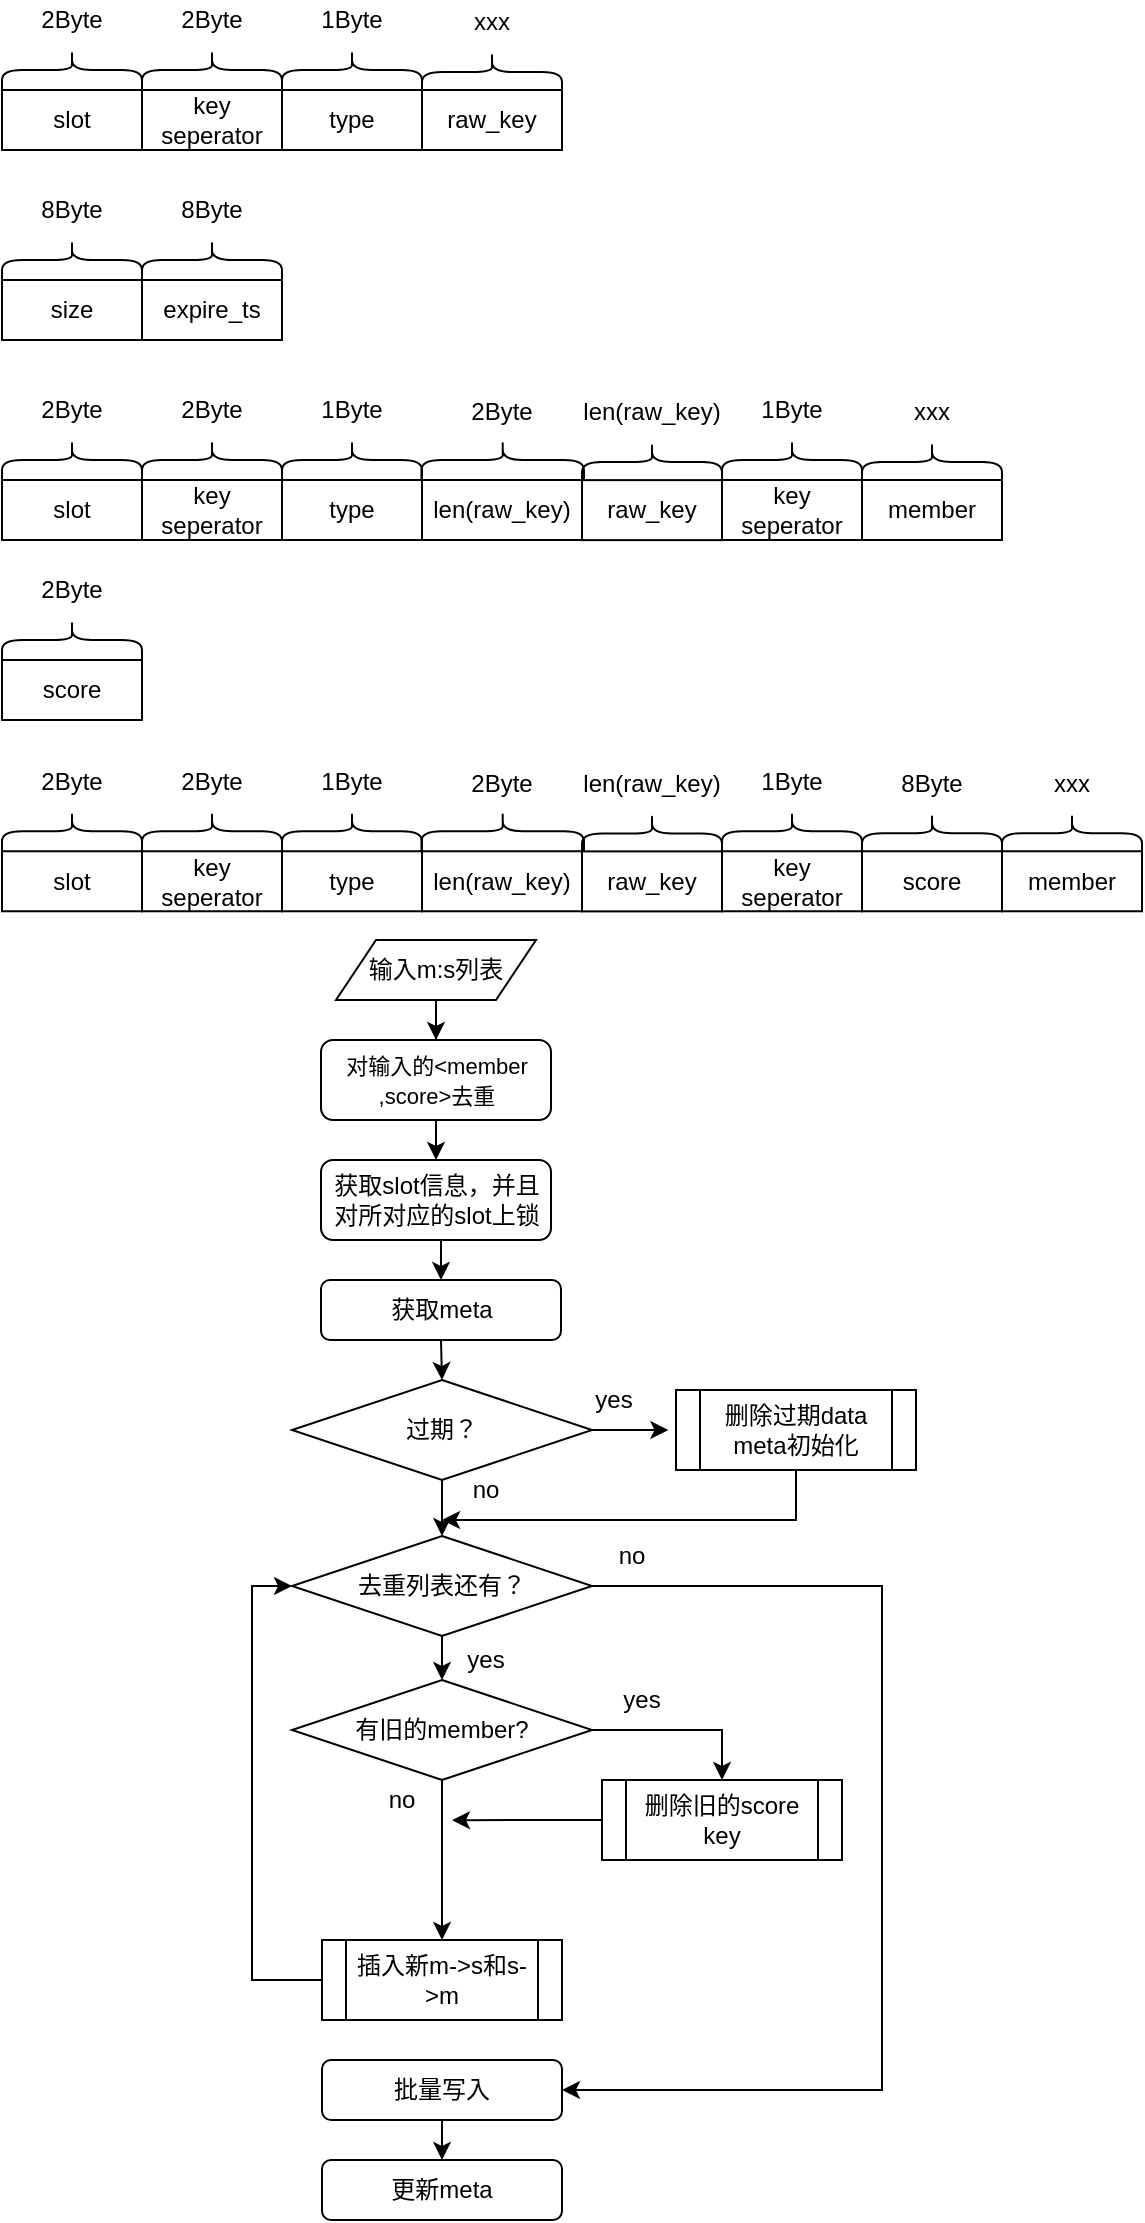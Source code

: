 <mxfile version="13.10.0" type="github">
  <diagram id="-JLJXYH_cxPeNO9l0M1b" name="Page-1">
    <mxGraphModel dx="1426" dy="794" grid="1" gridSize="10" guides="1" tooltips="1" connect="1" arrows="1" fold="1" page="1" pageScale="1" pageWidth="827" pageHeight="1169" math="0" shadow="0">
      <root>
        <mxCell id="0" />
        <mxCell id="1" parent="0" />
        <mxCell id="JwTB5w9B-IsFKlkGzduZ-1" value="slot" style="rounded=0;whiteSpace=wrap;html=1;" vertex="1" parent="1">
          <mxGeometry x="120" y="55" width="70" height="30" as="geometry" />
        </mxCell>
        <mxCell id="JwTB5w9B-IsFKlkGzduZ-4" value="key&lt;br&gt;seperator" style="rounded=0;whiteSpace=wrap;html=1;" vertex="1" parent="1">
          <mxGeometry x="190" y="55" width="70" height="30" as="geometry" />
        </mxCell>
        <mxCell id="JwTB5w9B-IsFKlkGzduZ-5" value="type" style="rounded=0;whiteSpace=wrap;html=1;" vertex="1" parent="1">
          <mxGeometry x="260" y="55" width="70" height="30" as="geometry" />
        </mxCell>
        <mxCell id="JwTB5w9B-IsFKlkGzduZ-6" value="raw_key" style="rounded=0;whiteSpace=wrap;html=1;" vertex="1" parent="1">
          <mxGeometry x="330" y="55" width="70" height="30" as="geometry" />
        </mxCell>
        <mxCell id="JwTB5w9B-IsFKlkGzduZ-7" value="" style="shape=curlyBracket;whiteSpace=wrap;html=1;rounded=1;rotation=90;size=0.5;" vertex="1" parent="1">
          <mxGeometry x="145" y="10" width="20" height="70" as="geometry" />
        </mxCell>
        <mxCell id="JwTB5w9B-IsFKlkGzduZ-8" value="2Byte" style="text;html=1;strokeColor=none;fillColor=none;align=center;verticalAlign=middle;whiteSpace=wrap;rounded=0;" vertex="1" parent="1">
          <mxGeometry x="135" y="10" width="40" height="20" as="geometry" />
        </mxCell>
        <mxCell id="JwTB5w9B-IsFKlkGzduZ-11" value="" style="shape=curlyBracket;whiteSpace=wrap;html=1;rounded=1;rotation=90;size=0.5;" vertex="1" parent="1">
          <mxGeometry x="215" y="10" width="20" height="70" as="geometry" />
        </mxCell>
        <mxCell id="JwTB5w9B-IsFKlkGzduZ-12" value="2Byte" style="text;html=1;strokeColor=none;fillColor=none;align=center;verticalAlign=middle;whiteSpace=wrap;rounded=0;" vertex="1" parent="1">
          <mxGeometry x="205" y="10" width="40" height="20" as="geometry" />
        </mxCell>
        <mxCell id="JwTB5w9B-IsFKlkGzduZ-13" value="" style="shape=curlyBracket;whiteSpace=wrap;html=1;rounded=1;rotation=90;size=0.5;" vertex="1" parent="1">
          <mxGeometry x="285" y="10" width="20" height="70" as="geometry" />
        </mxCell>
        <mxCell id="JwTB5w9B-IsFKlkGzduZ-14" value="1Byte" style="text;html=1;strokeColor=none;fillColor=none;align=center;verticalAlign=middle;whiteSpace=wrap;rounded=0;" vertex="1" parent="1">
          <mxGeometry x="275" y="10" width="40" height="20" as="geometry" />
        </mxCell>
        <mxCell id="JwTB5w9B-IsFKlkGzduZ-15" value="" style="shape=curlyBracket;whiteSpace=wrap;html=1;rounded=1;rotation=90;size=0.5;" vertex="1" parent="1">
          <mxGeometry x="355" y="11" width="20" height="70" as="geometry" />
        </mxCell>
        <mxCell id="JwTB5w9B-IsFKlkGzduZ-16" value="xxx" style="text;html=1;strokeColor=none;fillColor=none;align=center;verticalAlign=middle;whiteSpace=wrap;rounded=0;" vertex="1" parent="1">
          <mxGeometry x="345" y="11" width="40" height="20" as="geometry" />
        </mxCell>
        <mxCell id="JwTB5w9B-IsFKlkGzduZ-18" value="score" style="rounded=0;whiteSpace=wrap;html=1;" vertex="1" parent="1">
          <mxGeometry x="120" y="340" width="70" height="30" as="geometry" />
        </mxCell>
        <mxCell id="JwTB5w9B-IsFKlkGzduZ-19" value="" style="shape=curlyBracket;whiteSpace=wrap;html=1;rounded=1;rotation=90;size=0.5;" vertex="1" parent="1">
          <mxGeometry x="145" y="295" width="20" height="70" as="geometry" />
        </mxCell>
        <mxCell id="JwTB5w9B-IsFKlkGzduZ-20" value="2Byte" style="text;html=1;strokeColor=none;fillColor=none;align=center;verticalAlign=middle;whiteSpace=wrap;rounded=0;" vertex="1" parent="1">
          <mxGeometry x="135" y="295" width="40" height="20" as="geometry" />
        </mxCell>
        <mxCell id="JwTB5w9B-IsFKlkGzduZ-21" value="slot" style="rounded=0;whiteSpace=wrap;html=1;" vertex="1" parent="1">
          <mxGeometry x="120" y="250" width="70" height="30" as="geometry" />
        </mxCell>
        <mxCell id="JwTB5w9B-IsFKlkGzduZ-22" value="key&lt;br&gt;seperator" style="rounded=0;whiteSpace=wrap;html=1;" vertex="1" parent="1">
          <mxGeometry x="190" y="250" width="70" height="30" as="geometry" />
        </mxCell>
        <mxCell id="JwTB5w9B-IsFKlkGzduZ-23" value="type" style="rounded=0;whiteSpace=wrap;html=1;" vertex="1" parent="1">
          <mxGeometry x="260" y="250" width="70" height="30" as="geometry" />
        </mxCell>
        <mxCell id="JwTB5w9B-IsFKlkGzduZ-24" value="len(raw_key)" style="rounded=0;whiteSpace=wrap;html=1;" vertex="1" parent="1">
          <mxGeometry x="330" y="250" width="80" height="30" as="geometry" />
        </mxCell>
        <mxCell id="JwTB5w9B-IsFKlkGzduZ-25" value="" style="shape=curlyBracket;whiteSpace=wrap;html=1;rounded=1;rotation=90;size=0.5;" vertex="1" parent="1">
          <mxGeometry x="145" y="205" width="20" height="70" as="geometry" />
        </mxCell>
        <mxCell id="JwTB5w9B-IsFKlkGzduZ-26" value="2Byte" style="text;html=1;strokeColor=none;fillColor=none;align=center;verticalAlign=middle;whiteSpace=wrap;rounded=0;" vertex="1" parent="1">
          <mxGeometry x="135" y="205" width="40" height="20" as="geometry" />
        </mxCell>
        <mxCell id="JwTB5w9B-IsFKlkGzduZ-27" value="" style="shape=curlyBracket;whiteSpace=wrap;html=1;rounded=1;rotation=90;size=0.5;" vertex="1" parent="1">
          <mxGeometry x="215" y="205" width="20" height="70" as="geometry" />
        </mxCell>
        <mxCell id="JwTB5w9B-IsFKlkGzduZ-28" value="2Byte" style="text;html=1;strokeColor=none;fillColor=none;align=center;verticalAlign=middle;whiteSpace=wrap;rounded=0;" vertex="1" parent="1">
          <mxGeometry x="205" y="205" width="40" height="20" as="geometry" />
        </mxCell>
        <mxCell id="JwTB5w9B-IsFKlkGzduZ-29" value="" style="shape=curlyBracket;whiteSpace=wrap;html=1;rounded=1;rotation=90;size=0.5;" vertex="1" parent="1">
          <mxGeometry x="285" y="205" width="20" height="70" as="geometry" />
        </mxCell>
        <mxCell id="JwTB5w9B-IsFKlkGzduZ-30" value="1Byte" style="text;html=1;strokeColor=none;fillColor=none;align=center;verticalAlign=middle;whiteSpace=wrap;rounded=0;" vertex="1" parent="1">
          <mxGeometry x="275" y="205" width="40" height="20" as="geometry" />
        </mxCell>
        <mxCell id="JwTB5w9B-IsFKlkGzduZ-31" value="" style="shape=curlyBracket;whiteSpace=wrap;html=1;rounded=1;rotation=90;size=0.5;" vertex="1" parent="1">
          <mxGeometry x="360.36" y="199.37" width="20" height="81.26" as="geometry" />
        </mxCell>
        <mxCell id="JwTB5w9B-IsFKlkGzduZ-32" value="2Byte" style="text;html=1;strokeColor=none;fillColor=none;align=center;verticalAlign=middle;whiteSpace=wrap;rounded=0;" vertex="1" parent="1">
          <mxGeometry x="350" y="206.06" width="40" height="20" as="geometry" />
        </mxCell>
        <mxCell id="JwTB5w9B-IsFKlkGzduZ-33" value="raw_key" style="rounded=0;whiteSpace=wrap;html=1;" vertex="1" parent="1">
          <mxGeometry x="410" y="250.06" width="70" height="30" as="geometry" />
        </mxCell>
        <mxCell id="JwTB5w9B-IsFKlkGzduZ-34" value="" style="shape=curlyBracket;whiteSpace=wrap;html=1;rounded=1;rotation=90;size=0.5;" vertex="1" parent="1">
          <mxGeometry x="435" y="206.06" width="20" height="70" as="geometry" />
        </mxCell>
        <mxCell id="JwTB5w9B-IsFKlkGzduZ-35" value="len(raw_key)" style="text;html=1;strokeColor=none;fillColor=none;align=center;verticalAlign=middle;whiteSpace=wrap;rounded=0;" vertex="1" parent="1">
          <mxGeometry x="425" y="206.06" width="40" height="20" as="geometry" />
        </mxCell>
        <mxCell id="JwTB5w9B-IsFKlkGzduZ-36" value="key&lt;br&gt;seperator" style="rounded=0;whiteSpace=wrap;html=1;" vertex="1" parent="1">
          <mxGeometry x="480" y="250" width="70" height="30" as="geometry" />
        </mxCell>
        <mxCell id="JwTB5w9B-IsFKlkGzduZ-37" value="" style="shape=curlyBracket;whiteSpace=wrap;html=1;rounded=1;rotation=90;size=0.5;" vertex="1" parent="1">
          <mxGeometry x="505" y="205" width="20" height="70" as="geometry" />
        </mxCell>
        <mxCell id="JwTB5w9B-IsFKlkGzduZ-38" value="1Byte" style="text;html=1;strokeColor=none;fillColor=none;align=center;verticalAlign=middle;whiteSpace=wrap;rounded=0;" vertex="1" parent="1">
          <mxGeometry x="495" y="205" width="40" height="20" as="geometry" />
        </mxCell>
        <mxCell id="JwTB5w9B-IsFKlkGzduZ-39" value="member" style="rounded=0;whiteSpace=wrap;html=1;" vertex="1" parent="1">
          <mxGeometry x="550" y="250" width="70" height="30" as="geometry" />
        </mxCell>
        <mxCell id="JwTB5w9B-IsFKlkGzduZ-40" value="" style="shape=curlyBracket;whiteSpace=wrap;html=1;rounded=1;rotation=90;size=0.5;" vertex="1" parent="1">
          <mxGeometry x="575" y="206" width="20" height="70" as="geometry" />
        </mxCell>
        <mxCell id="JwTB5w9B-IsFKlkGzduZ-41" value="xxx" style="text;html=1;strokeColor=none;fillColor=none;align=center;verticalAlign=middle;whiteSpace=wrap;rounded=0;" vertex="1" parent="1">
          <mxGeometry x="565" y="206" width="40" height="20" as="geometry" />
        </mxCell>
        <mxCell id="JwTB5w9B-IsFKlkGzduZ-42" value="size" style="rounded=0;whiteSpace=wrap;html=1;" vertex="1" parent="1">
          <mxGeometry x="120" y="150" width="70" height="30" as="geometry" />
        </mxCell>
        <mxCell id="JwTB5w9B-IsFKlkGzduZ-43" value="expire_ts" style="rounded=0;whiteSpace=wrap;html=1;" vertex="1" parent="1">
          <mxGeometry x="190" y="150" width="70" height="30" as="geometry" />
        </mxCell>
        <mxCell id="JwTB5w9B-IsFKlkGzduZ-44" value="" style="shape=curlyBracket;whiteSpace=wrap;html=1;rounded=1;rotation=90;size=0.5;" vertex="1" parent="1">
          <mxGeometry x="145" y="105" width="20" height="70" as="geometry" />
        </mxCell>
        <mxCell id="JwTB5w9B-IsFKlkGzduZ-45" value="8Byte" style="text;html=1;strokeColor=none;fillColor=none;align=center;verticalAlign=middle;whiteSpace=wrap;rounded=0;" vertex="1" parent="1">
          <mxGeometry x="135" y="105" width="40" height="20" as="geometry" />
        </mxCell>
        <mxCell id="JwTB5w9B-IsFKlkGzduZ-46" value="" style="shape=curlyBracket;whiteSpace=wrap;html=1;rounded=1;rotation=90;size=0.5;" vertex="1" parent="1">
          <mxGeometry x="215" y="105" width="20" height="70" as="geometry" />
        </mxCell>
        <mxCell id="JwTB5w9B-IsFKlkGzduZ-47" value="8Byte" style="text;html=1;strokeColor=none;fillColor=none;align=center;verticalAlign=middle;whiteSpace=wrap;rounded=0;" vertex="1" parent="1">
          <mxGeometry x="205" y="105" width="40" height="20" as="geometry" />
        </mxCell>
        <mxCell id="JwTB5w9B-IsFKlkGzduZ-48" value="slot" style="rounded=0;whiteSpace=wrap;html=1;" vertex="1" parent="1">
          <mxGeometry x="120" y="435.63" width="70" height="30" as="geometry" />
        </mxCell>
        <mxCell id="JwTB5w9B-IsFKlkGzduZ-49" value="key&lt;br&gt;seperator" style="rounded=0;whiteSpace=wrap;html=1;" vertex="1" parent="1">
          <mxGeometry x="190" y="435.63" width="70" height="30" as="geometry" />
        </mxCell>
        <mxCell id="JwTB5w9B-IsFKlkGzduZ-50" value="type" style="rounded=0;whiteSpace=wrap;html=1;" vertex="1" parent="1">
          <mxGeometry x="260" y="435.63" width="70" height="30" as="geometry" />
        </mxCell>
        <mxCell id="JwTB5w9B-IsFKlkGzduZ-51" value="len(raw_key)" style="rounded=0;whiteSpace=wrap;html=1;" vertex="1" parent="1">
          <mxGeometry x="330" y="435.63" width="80" height="30" as="geometry" />
        </mxCell>
        <mxCell id="JwTB5w9B-IsFKlkGzduZ-52" value="" style="shape=curlyBracket;whiteSpace=wrap;html=1;rounded=1;rotation=90;size=0.5;" vertex="1" parent="1">
          <mxGeometry x="145" y="390.63" width="20" height="70" as="geometry" />
        </mxCell>
        <mxCell id="JwTB5w9B-IsFKlkGzduZ-53" value="2Byte" style="text;html=1;strokeColor=none;fillColor=none;align=center;verticalAlign=middle;whiteSpace=wrap;rounded=0;" vertex="1" parent="1">
          <mxGeometry x="135" y="390.63" width="40" height="20" as="geometry" />
        </mxCell>
        <mxCell id="JwTB5w9B-IsFKlkGzduZ-54" value="" style="shape=curlyBracket;whiteSpace=wrap;html=1;rounded=1;rotation=90;size=0.5;" vertex="1" parent="1">
          <mxGeometry x="215" y="390.63" width="20" height="70" as="geometry" />
        </mxCell>
        <mxCell id="JwTB5w9B-IsFKlkGzduZ-55" value="2Byte" style="text;html=1;strokeColor=none;fillColor=none;align=center;verticalAlign=middle;whiteSpace=wrap;rounded=0;" vertex="1" parent="1">
          <mxGeometry x="205" y="390.63" width="40" height="20" as="geometry" />
        </mxCell>
        <mxCell id="JwTB5w9B-IsFKlkGzduZ-56" value="" style="shape=curlyBracket;whiteSpace=wrap;html=1;rounded=1;rotation=90;size=0.5;" vertex="1" parent="1">
          <mxGeometry x="285" y="390.63" width="20" height="70" as="geometry" />
        </mxCell>
        <mxCell id="JwTB5w9B-IsFKlkGzduZ-57" value="1Byte" style="text;html=1;strokeColor=none;fillColor=none;align=center;verticalAlign=middle;whiteSpace=wrap;rounded=0;" vertex="1" parent="1">
          <mxGeometry x="275" y="390.63" width="40" height="20" as="geometry" />
        </mxCell>
        <mxCell id="JwTB5w9B-IsFKlkGzduZ-58" value="" style="shape=curlyBracket;whiteSpace=wrap;html=1;rounded=1;rotation=90;size=0.5;" vertex="1" parent="1">
          <mxGeometry x="360.36" y="385" width="20" height="81.26" as="geometry" />
        </mxCell>
        <mxCell id="JwTB5w9B-IsFKlkGzduZ-59" value="2Byte" style="text;html=1;strokeColor=none;fillColor=none;align=center;verticalAlign=middle;whiteSpace=wrap;rounded=0;" vertex="1" parent="1">
          <mxGeometry x="350" y="391.69" width="40" height="20" as="geometry" />
        </mxCell>
        <mxCell id="JwTB5w9B-IsFKlkGzduZ-60" value="raw_key" style="rounded=0;whiteSpace=wrap;html=1;" vertex="1" parent="1">
          <mxGeometry x="410" y="435.69" width="70" height="30" as="geometry" />
        </mxCell>
        <mxCell id="JwTB5w9B-IsFKlkGzduZ-61" value="" style="shape=curlyBracket;whiteSpace=wrap;html=1;rounded=1;rotation=90;size=0.5;" vertex="1" parent="1">
          <mxGeometry x="435" y="391.69" width="20" height="70" as="geometry" />
        </mxCell>
        <mxCell id="JwTB5w9B-IsFKlkGzduZ-62" value="len(raw_key)" style="text;html=1;strokeColor=none;fillColor=none;align=center;verticalAlign=middle;whiteSpace=wrap;rounded=0;" vertex="1" parent="1">
          <mxGeometry x="425" y="391.69" width="40" height="20" as="geometry" />
        </mxCell>
        <mxCell id="JwTB5w9B-IsFKlkGzduZ-63" value="key&lt;br&gt;seperator" style="rounded=0;whiteSpace=wrap;html=1;" vertex="1" parent="1">
          <mxGeometry x="480" y="435.63" width="70" height="30" as="geometry" />
        </mxCell>
        <mxCell id="JwTB5w9B-IsFKlkGzduZ-64" value="" style="shape=curlyBracket;whiteSpace=wrap;html=1;rounded=1;rotation=90;size=0.5;" vertex="1" parent="1">
          <mxGeometry x="505" y="390.63" width="20" height="70" as="geometry" />
        </mxCell>
        <mxCell id="JwTB5w9B-IsFKlkGzduZ-65" value="1Byte" style="text;html=1;strokeColor=none;fillColor=none;align=center;verticalAlign=middle;whiteSpace=wrap;rounded=0;" vertex="1" parent="1">
          <mxGeometry x="495" y="390.63" width="40" height="20" as="geometry" />
        </mxCell>
        <mxCell id="JwTB5w9B-IsFKlkGzduZ-66" value="score" style="rounded=0;whiteSpace=wrap;html=1;" vertex="1" parent="1">
          <mxGeometry x="550" y="435.63" width="70" height="30" as="geometry" />
        </mxCell>
        <mxCell id="JwTB5w9B-IsFKlkGzduZ-67" value="" style="shape=curlyBracket;whiteSpace=wrap;html=1;rounded=1;rotation=90;size=0.5;" vertex="1" parent="1">
          <mxGeometry x="575" y="391.63" width="20" height="70" as="geometry" />
        </mxCell>
        <mxCell id="JwTB5w9B-IsFKlkGzduZ-68" value="8Byte" style="text;html=1;strokeColor=none;fillColor=none;align=center;verticalAlign=middle;whiteSpace=wrap;rounded=0;" vertex="1" parent="1">
          <mxGeometry x="565" y="391.63" width="40" height="20" as="geometry" />
        </mxCell>
        <mxCell id="JwTB5w9B-IsFKlkGzduZ-69" value="member" style="rounded=0;whiteSpace=wrap;html=1;" vertex="1" parent="1">
          <mxGeometry x="620" y="435.63" width="70" height="30" as="geometry" />
        </mxCell>
        <mxCell id="JwTB5w9B-IsFKlkGzduZ-70" value="" style="shape=curlyBracket;whiteSpace=wrap;html=1;rounded=1;rotation=90;size=0.5;" vertex="1" parent="1">
          <mxGeometry x="645" y="391.63" width="20" height="70" as="geometry" />
        </mxCell>
        <mxCell id="JwTB5w9B-IsFKlkGzduZ-71" value="xxx" style="text;html=1;strokeColor=none;fillColor=none;align=center;verticalAlign=middle;whiteSpace=wrap;rounded=0;" vertex="1" parent="1">
          <mxGeometry x="635" y="391.63" width="40" height="20" as="geometry" />
        </mxCell>
        <mxCell id="JwTB5w9B-IsFKlkGzduZ-85" style="edgeStyle=orthogonalEdgeStyle;rounded=0;orthogonalLoop=1;jettySize=auto;html=1;exitX=0.5;exitY=1;exitDx=0;exitDy=0;entryX=0.5;entryY=0;entryDx=0;entryDy=0;" edge="1" parent="1" source="JwTB5w9B-IsFKlkGzduZ-72" target="JwTB5w9B-IsFKlkGzduZ-73">
          <mxGeometry relative="1" as="geometry" />
        </mxCell>
        <mxCell id="JwTB5w9B-IsFKlkGzduZ-72" value="&lt;font style=&quot;font-size: 11px&quot;&gt;对输入的&amp;lt;member &lt;br&gt;,score&amp;gt;去重&lt;/font&gt;" style="rounded=1;whiteSpace=wrap;html=1;" vertex="1" parent="1">
          <mxGeometry x="279.5" y="530" width="115" height="40" as="geometry" />
        </mxCell>
        <mxCell id="JwTB5w9B-IsFKlkGzduZ-86" style="edgeStyle=orthogonalEdgeStyle;rounded=0;orthogonalLoop=1;jettySize=auto;html=1;exitX=0.5;exitY=1;exitDx=0;exitDy=0;entryX=0.5;entryY=0;entryDx=0;entryDy=0;" edge="1" parent="1" source="JwTB5w9B-IsFKlkGzduZ-73" target="JwTB5w9B-IsFKlkGzduZ-75">
          <mxGeometry relative="1" as="geometry" />
        </mxCell>
        <mxCell id="JwTB5w9B-IsFKlkGzduZ-73" value="获取slot信息，并且对所对应的slot上锁" style="rounded=1;whiteSpace=wrap;html=1;" vertex="1" parent="1">
          <mxGeometry x="279.5" y="590" width="115" height="40" as="geometry" />
        </mxCell>
        <mxCell id="JwTB5w9B-IsFKlkGzduZ-84" style="edgeStyle=orthogonalEdgeStyle;rounded=0;orthogonalLoop=1;jettySize=auto;html=1;entryX=0.5;entryY=0;entryDx=0;entryDy=0;" edge="1" parent="1" source="JwTB5w9B-IsFKlkGzduZ-74" target="JwTB5w9B-IsFKlkGzduZ-72">
          <mxGeometry relative="1" as="geometry" />
        </mxCell>
        <mxCell id="JwTB5w9B-IsFKlkGzduZ-74" value="输入m:s列表" style="shape=parallelogram;perimeter=parallelogramPerimeter;whiteSpace=wrap;html=1;fixedSize=1;" vertex="1" parent="1">
          <mxGeometry x="287" y="480" width="100" height="30" as="geometry" />
        </mxCell>
        <mxCell id="JwTB5w9B-IsFKlkGzduZ-87" style="edgeStyle=orthogonalEdgeStyle;rounded=0;orthogonalLoop=1;jettySize=auto;html=1;exitX=0.5;exitY=1;exitDx=0;exitDy=0;entryX=0.5;entryY=0;entryDx=0;entryDy=0;" edge="1" parent="1" source="JwTB5w9B-IsFKlkGzduZ-75" target="JwTB5w9B-IsFKlkGzduZ-76">
          <mxGeometry relative="1" as="geometry" />
        </mxCell>
        <mxCell id="JwTB5w9B-IsFKlkGzduZ-75" value="获取meta" style="rounded=1;whiteSpace=wrap;html=1;" vertex="1" parent="1">
          <mxGeometry x="279.5" y="650" width="120" height="30" as="geometry" />
        </mxCell>
        <mxCell id="JwTB5w9B-IsFKlkGzduZ-88" style="edgeStyle=orthogonalEdgeStyle;rounded=0;orthogonalLoop=1;jettySize=auto;html=1;exitX=1;exitY=0.5;exitDx=0;exitDy=0;entryX=-0.032;entryY=0.49;entryDx=0;entryDy=0;entryPerimeter=0;" edge="1" parent="1" source="JwTB5w9B-IsFKlkGzduZ-76" target="JwTB5w9B-IsFKlkGzduZ-77">
          <mxGeometry relative="1" as="geometry" />
        </mxCell>
        <mxCell id="JwTB5w9B-IsFKlkGzduZ-90" style="edgeStyle=orthogonalEdgeStyle;rounded=0;orthogonalLoop=1;jettySize=auto;html=1;exitX=0.5;exitY=1;exitDx=0;exitDy=0;entryX=0.5;entryY=0;entryDx=0;entryDy=0;" edge="1" parent="1" source="JwTB5w9B-IsFKlkGzduZ-76" target="JwTB5w9B-IsFKlkGzduZ-79">
          <mxGeometry relative="1" as="geometry" />
        </mxCell>
        <mxCell id="JwTB5w9B-IsFKlkGzduZ-76" value="过期？" style="rhombus;whiteSpace=wrap;html=1;" vertex="1" parent="1">
          <mxGeometry x="265" y="700" width="150" height="50" as="geometry" />
        </mxCell>
        <mxCell id="JwTB5w9B-IsFKlkGzduZ-89" style="edgeStyle=orthogonalEdgeStyle;rounded=0;orthogonalLoop=1;jettySize=auto;html=1;exitX=0.5;exitY=1;exitDx=0;exitDy=0;" edge="1" parent="1" source="JwTB5w9B-IsFKlkGzduZ-77">
          <mxGeometry relative="1" as="geometry">
            <mxPoint x="340" y="770" as="targetPoint" />
            <Array as="points">
              <mxPoint x="517" y="770" />
            </Array>
          </mxGeometry>
        </mxCell>
        <mxCell id="JwTB5w9B-IsFKlkGzduZ-77" value="删除过期data&lt;br&gt;meta初始化" style="shape=process;whiteSpace=wrap;html=1;backgroundOutline=1;" vertex="1" parent="1">
          <mxGeometry x="457" y="705" width="120" height="40" as="geometry" />
        </mxCell>
        <mxCell id="JwTB5w9B-IsFKlkGzduZ-104" style="edgeStyle=orthogonalEdgeStyle;rounded=0;orthogonalLoop=1;jettySize=auto;html=1;exitX=0.5;exitY=1;exitDx=0;exitDy=0;entryX=0.5;entryY=0;entryDx=0;entryDy=0;" edge="1" parent="1" source="JwTB5w9B-IsFKlkGzduZ-79" target="JwTB5w9B-IsFKlkGzduZ-82">
          <mxGeometry relative="1" as="geometry" />
        </mxCell>
        <mxCell id="JwTB5w9B-IsFKlkGzduZ-108" style="edgeStyle=orthogonalEdgeStyle;rounded=0;orthogonalLoop=1;jettySize=auto;html=1;exitX=1;exitY=0.5;exitDx=0;exitDy=0;entryX=1;entryY=0.5;entryDx=0;entryDy=0;" edge="1" parent="1" source="JwTB5w9B-IsFKlkGzduZ-79" target="JwTB5w9B-IsFKlkGzduZ-106">
          <mxGeometry relative="1" as="geometry">
            <Array as="points">
              <mxPoint x="560" y="803" />
              <mxPoint x="560" y="1055" />
            </Array>
          </mxGeometry>
        </mxCell>
        <mxCell id="JwTB5w9B-IsFKlkGzduZ-79" value="去重列表还有？" style="rhombus;whiteSpace=wrap;html=1;" vertex="1" parent="1">
          <mxGeometry x="265" y="778" width="150" height="50" as="geometry" />
        </mxCell>
        <mxCell id="JwTB5w9B-IsFKlkGzduZ-98" style="edgeStyle=orthogonalEdgeStyle;rounded=0;orthogonalLoop=1;jettySize=auto;html=1;exitX=1;exitY=0.5;exitDx=0;exitDy=0;entryX=0.5;entryY=0;entryDx=0;entryDy=0;" edge="1" parent="1" source="JwTB5w9B-IsFKlkGzduZ-82" target="JwTB5w9B-IsFKlkGzduZ-97">
          <mxGeometry relative="1" as="geometry" />
        </mxCell>
        <mxCell id="JwTB5w9B-IsFKlkGzduZ-99" style="edgeStyle=orthogonalEdgeStyle;rounded=0;orthogonalLoop=1;jettySize=auto;html=1;exitX=0.5;exitY=1;exitDx=0;exitDy=0;entryX=0.5;entryY=0;entryDx=0;entryDy=0;" edge="1" parent="1" source="JwTB5w9B-IsFKlkGzduZ-82" target="JwTB5w9B-IsFKlkGzduZ-83">
          <mxGeometry relative="1" as="geometry" />
        </mxCell>
        <mxCell id="JwTB5w9B-IsFKlkGzduZ-82" value="有旧的member?" style="rhombus;whiteSpace=wrap;html=1;" vertex="1" parent="1">
          <mxGeometry x="265" y="850" width="150" height="50" as="geometry" />
        </mxCell>
        <mxCell id="JwTB5w9B-IsFKlkGzduZ-105" style="edgeStyle=orthogonalEdgeStyle;rounded=0;orthogonalLoop=1;jettySize=auto;html=1;exitX=0;exitY=0.5;exitDx=0;exitDy=0;entryX=0;entryY=0.5;entryDx=0;entryDy=0;" edge="1" parent="1" source="JwTB5w9B-IsFKlkGzduZ-83" target="JwTB5w9B-IsFKlkGzduZ-79">
          <mxGeometry relative="1" as="geometry" />
        </mxCell>
        <mxCell id="JwTB5w9B-IsFKlkGzduZ-83" value="插入新m-&amp;gt;s和s-&amp;gt;m" style="shape=process;whiteSpace=wrap;html=1;backgroundOutline=1;" vertex="1" parent="1">
          <mxGeometry x="280" y="980" width="120" height="40" as="geometry" />
        </mxCell>
        <mxCell id="JwTB5w9B-IsFKlkGzduZ-91" value="yes" style="text;html=1;strokeColor=none;fillColor=none;align=center;verticalAlign=middle;whiteSpace=wrap;rounded=0;" vertex="1" parent="1">
          <mxGeometry x="406" y="700" width="40" height="20" as="geometry" />
        </mxCell>
        <mxCell id="JwTB5w9B-IsFKlkGzduZ-92" value="no" style="text;html=1;strokeColor=none;fillColor=none;align=center;verticalAlign=middle;whiteSpace=wrap;rounded=0;" vertex="1" parent="1">
          <mxGeometry x="342.36" y="745" width="40" height="20" as="geometry" />
        </mxCell>
        <mxCell id="JwTB5w9B-IsFKlkGzduZ-93" value="yes" style="text;html=1;strokeColor=none;fillColor=none;align=center;verticalAlign=middle;whiteSpace=wrap;rounded=0;" vertex="1" parent="1">
          <mxGeometry x="342.36" y="830" width="40" height="20" as="geometry" />
        </mxCell>
        <mxCell id="JwTB5w9B-IsFKlkGzduZ-100" style="edgeStyle=orthogonalEdgeStyle;rounded=0;orthogonalLoop=1;jettySize=auto;html=1;exitX=0;exitY=0.5;exitDx=0;exitDy=0;" edge="1" parent="1" source="JwTB5w9B-IsFKlkGzduZ-97">
          <mxGeometry relative="1" as="geometry">
            <mxPoint x="345" y="920.103" as="targetPoint" />
          </mxGeometry>
        </mxCell>
        <mxCell id="JwTB5w9B-IsFKlkGzduZ-97" value="删除旧的score key" style="shape=process;whiteSpace=wrap;html=1;backgroundOutline=1;" vertex="1" parent="1">
          <mxGeometry x="420" y="900" width="120" height="40" as="geometry" />
        </mxCell>
        <mxCell id="JwTB5w9B-IsFKlkGzduZ-101" value="yes" style="text;html=1;strokeColor=none;fillColor=none;align=center;verticalAlign=middle;whiteSpace=wrap;rounded=0;" vertex="1" parent="1">
          <mxGeometry x="420" y="850" width="40" height="20" as="geometry" />
        </mxCell>
        <mxCell id="JwTB5w9B-IsFKlkGzduZ-102" value="no" style="text;html=1;strokeColor=none;fillColor=none;align=center;verticalAlign=middle;whiteSpace=wrap;rounded=0;" vertex="1" parent="1">
          <mxGeometry x="300" y="900" width="40" height="20" as="geometry" />
        </mxCell>
        <mxCell id="JwTB5w9B-IsFKlkGzduZ-111" style="edgeStyle=orthogonalEdgeStyle;rounded=0;orthogonalLoop=1;jettySize=auto;html=1;exitX=0.5;exitY=1;exitDx=0;exitDy=0;entryX=0.5;entryY=0;entryDx=0;entryDy=0;" edge="1" parent="1" source="JwTB5w9B-IsFKlkGzduZ-106" target="JwTB5w9B-IsFKlkGzduZ-107">
          <mxGeometry relative="1" as="geometry" />
        </mxCell>
        <mxCell id="JwTB5w9B-IsFKlkGzduZ-106" value="批量写入" style="rounded=1;whiteSpace=wrap;html=1;" vertex="1" parent="1">
          <mxGeometry x="280" y="1040" width="120" height="30" as="geometry" />
        </mxCell>
        <mxCell id="JwTB5w9B-IsFKlkGzduZ-107" value="更新meta" style="rounded=1;whiteSpace=wrap;html=1;" vertex="1" parent="1">
          <mxGeometry x="280" y="1090" width="120" height="30" as="geometry" />
        </mxCell>
        <mxCell id="JwTB5w9B-IsFKlkGzduZ-109" value="no" style="text;html=1;strokeColor=none;fillColor=none;align=center;verticalAlign=middle;whiteSpace=wrap;rounded=0;" vertex="1" parent="1">
          <mxGeometry x="415" y="778" width="40" height="20" as="geometry" />
        </mxCell>
      </root>
    </mxGraphModel>
  </diagram>
</mxfile>
